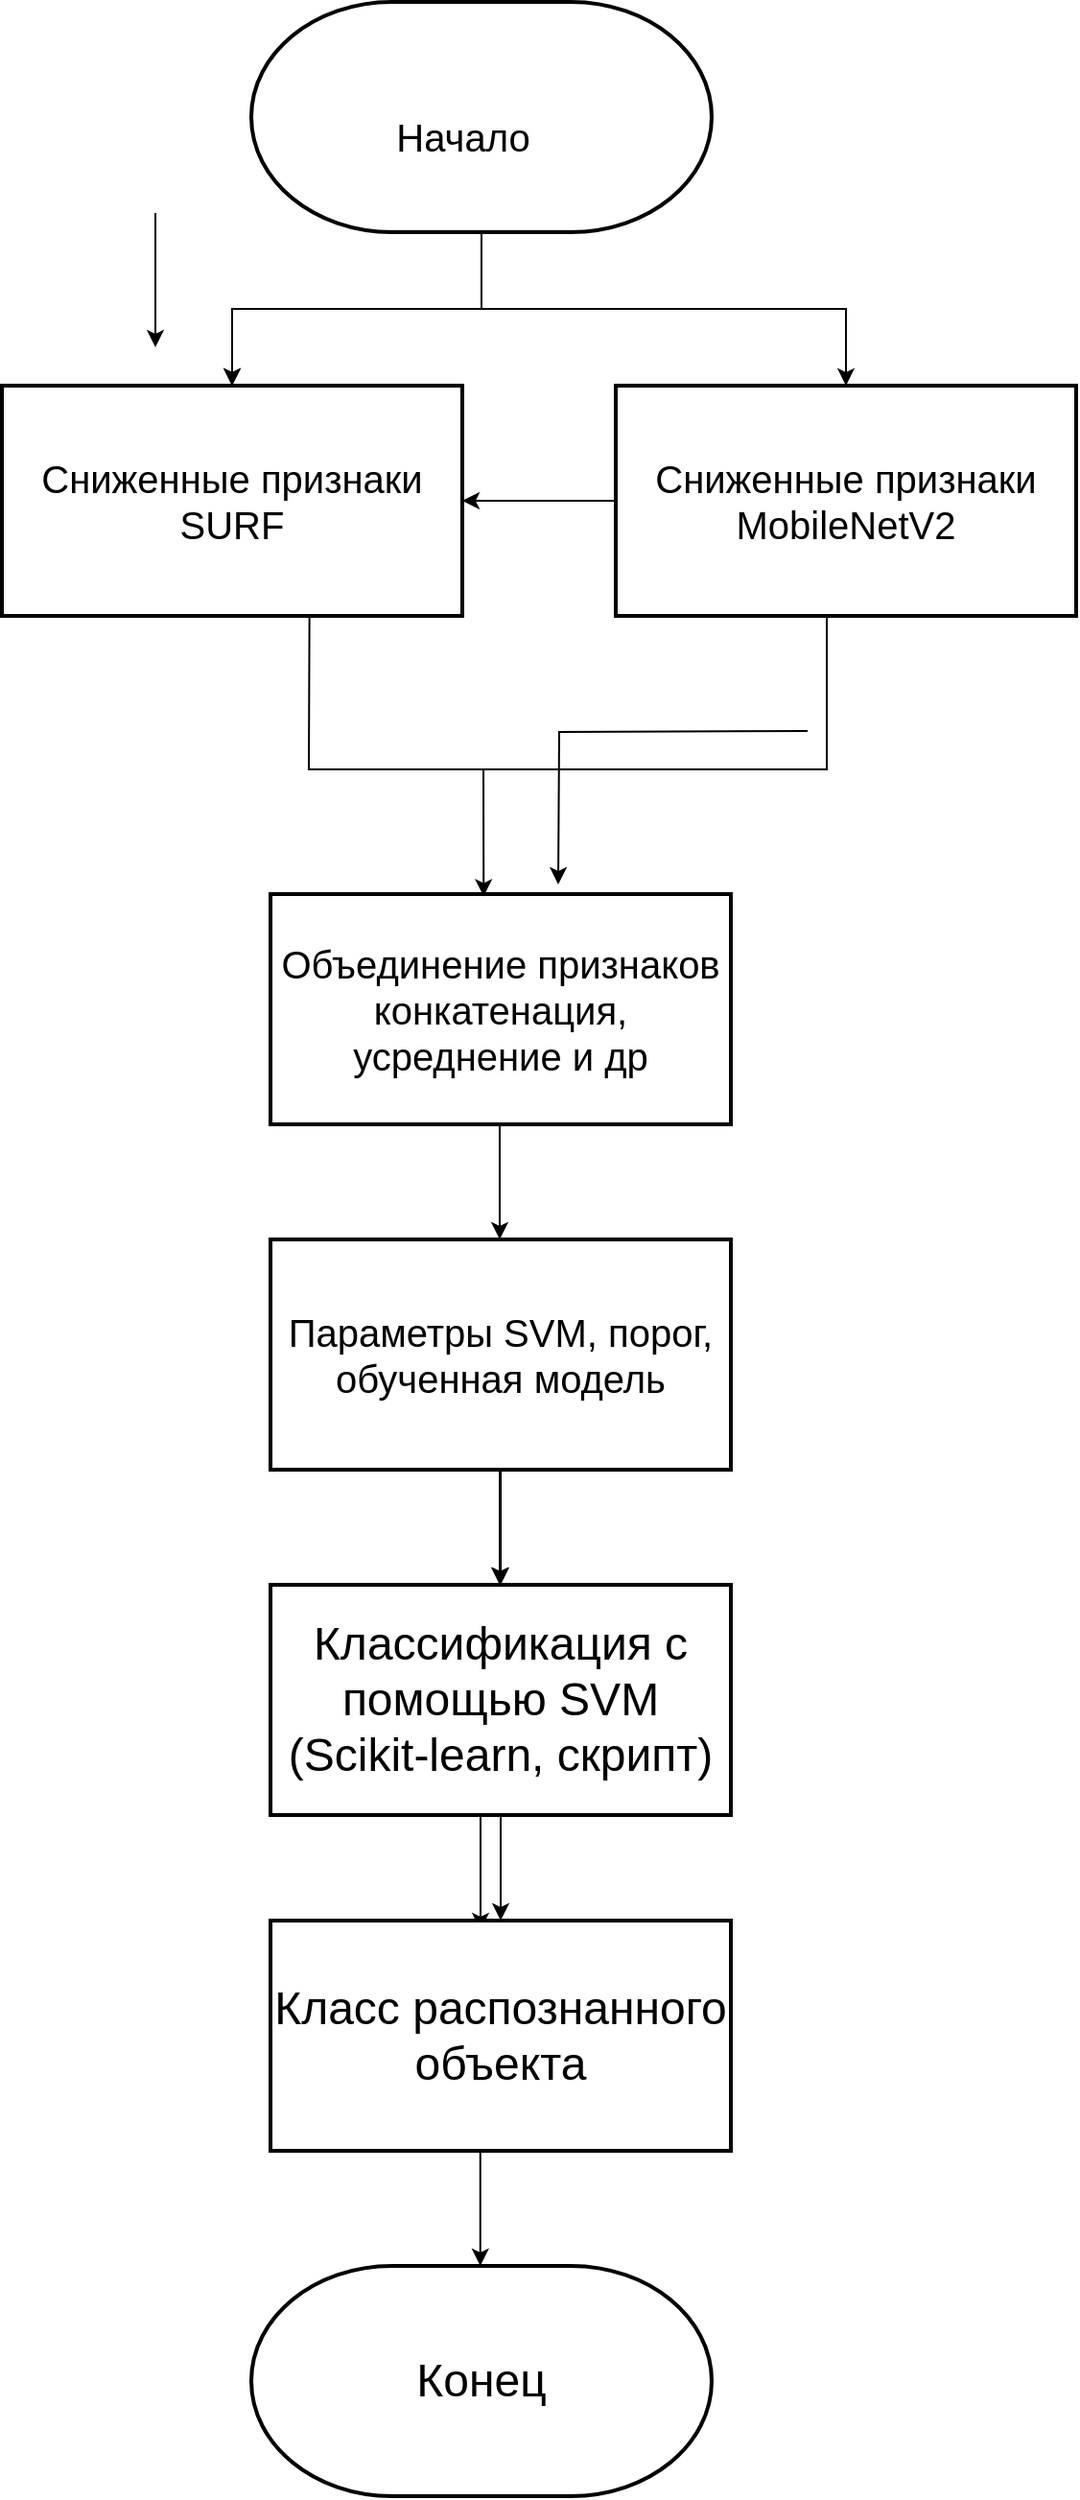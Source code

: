 <mxfile version="27.0.9">
  <diagram name="Page-1" id="tu3N3icy2xKlY-ze1ey9">
    <mxGraphModel dx="983" dy="578" grid="1" gridSize="10" guides="1" tooltips="1" connect="1" arrows="1" fold="1" page="1" pageScale="1" pageWidth="827" pageHeight="1169" background="light-dark(#FFFFFF,#FBFBFB)" math="0" shadow="0">
      <root>
        <mxCell id="0" />
        <mxCell id="1" parent="0" />
        <mxCell id="LH9CjniSUhLzyW_SUJpp-18" style="edgeStyle=orthogonalEdgeStyle;rounded=0;orthogonalLoop=1;jettySize=auto;html=1;exitX=0.5;exitY=1;exitDx=0;exitDy=0;exitPerimeter=0;entryX=0.5;entryY=0;entryDx=0;entryDy=0;strokeColor=light-dark(#000000,#010101);" edge="1" parent="1" source="LH9CjniSUhLzyW_SUJpp-1" target="LH9CjniSUhLzyW_SUJpp-13">
          <mxGeometry relative="1" as="geometry">
            <Array as="points">
              <mxPoint x="590" y="280" />
              <mxPoint x="460" y="280" />
            </Array>
          </mxGeometry>
        </mxCell>
        <mxCell id="LH9CjniSUhLzyW_SUJpp-20" value="" style="edgeStyle=orthogonalEdgeStyle;rounded=0;orthogonalLoop=1;jettySize=auto;html=1;strokeColor=light-dark(#000000,#010101);" edge="1" parent="1" source="LH9CjniSUhLzyW_SUJpp-1" target="LH9CjniSUhLzyW_SUJpp-13">
          <mxGeometry relative="1" as="geometry" />
        </mxCell>
        <mxCell id="LH9CjniSUhLzyW_SUJpp-1" value="" style="strokeWidth=2;html=1;shape=mxgraph.flowchart.terminator;whiteSpace=wrap;fillColor=light-dark(#FFFFFF,#FEFEFE);strokeColor=light-dark(#000000,#000000);fontColor=light-dark(#000000,#010101);" vertex="1" parent="1">
          <mxGeometry x="470" y="120" width="240" height="120" as="geometry" />
        </mxCell>
        <mxCell id="LH9CjniSUhLzyW_SUJpp-2" value="&lt;font style=&quot;font-size: 20px;&quot;&gt;Начало&lt;/font&gt;" style="text;html=1;align=center;verticalAlign=middle;resizable=0;points=[];autosize=1;strokeColor=none;fillColor=none;fontColor=light-dark(#000000,#010101);" vertex="1" parent="1">
          <mxGeometry x="535" y="170" width="90" height="40" as="geometry" />
        </mxCell>
        <mxCell id="LH9CjniSUhLzyW_SUJpp-4" value="&lt;font style=&quot;color: light-dark(rgb(0, 0, 0), rgb(0, 0, 0)); font-size: 20px;&quot;&gt;Объединение признаков&lt;/font&gt;&lt;div&gt;&lt;font style=&quot;&quot;&gt;&lt;font color=&quot;#000000&quot;&gt;&lt;span style=&quot;font-size: 20px;&quot;&gt;конкатенация, усреднение и др&lt;/span&gt;&lt;/font&gt;&lt;/font&gt;&lt;/div&gt;" style="rounded=0;whiteSpace=wrap;html=1;fillColor=light-dark(#FFFFFF,#FBFBFB);strokeColor=light-dark(#000000,#000000);strokeWidth=2;" vertex="1" parent="1">
          <mxGeometry x="480" y="585" width="240" height="120" as="geometry" />
        </mxCell>
        <mxCell id="LH9CjniSUhLzyW_SUJpp-5" value="" style="edgeStyle=orthogonalEdgeStyle;rounded=0;orthogonalLoop=1;jettySize=auto;html=1;" edge="1" parent="1" source="LH9CjniSUhLzyW_SUJpp-6" target="LH9CjniSUhLzyW_SUJpp-8">
          <mxGeometry relative="1" as="geometry" />
        </mxCell>
        <mxCell id="LH9CjniSUhLzyW_SUJpp-6" value="&lt;font style=&quot;color: light-dark(rgb(0, 0, 0), rgb(0, 0, 0)); font-size: 20px;&quot;&gt;Параметры SVM, порог, обученная модель&lt;/font&gt;" style="rounded=0;whiteSpace=wrap;html=1;fillColor=light-dark(#FFFFFF,#FBFBFB);strokeColor=light-dark(#000000,#000000);strokeWidth=2;" vertex="1" parent="1">
          <mxGeometry x="480" y="765" width="240" height="120" as="geometry" />
        </mxCell>
        <mxCell id="LH9CjniSUhLzyW_SUJpp-7" value="" style="endArrow=classic;html=1;rounded=0;strokeColor=light-dark(#000000,#000000);entryX=0.5;entryY=0;entryDx=0;entryDy=0;" edge="1" parent="1">
          <mxGeometry width="50" height="50" relative="1" as="geometry">
            <mxPoint x="599.5" y="705" as="sourcePoint" />
            <mxPoint x="599.5" y="765" as="targetPoint" />
          </mxGeometry>
        </mxCell>
        <mxCell id="LH9CjniSUhLzyW_SUJpp-27" value="" style="edgeStyle=orthogonalEdgeStyle;rounded=0;orthogonalLoop=1;jettySize=auto;html=1;" edge="1" parent="1" source="LH9CjniSUhLzyW_SUJpp-8" target="LH9CjniSUhLzyW_SUJpp-26">
          <mxGeometry relative="1" as="geometry" />
        </mxCell>
        <mxCell id="LH9CjniSUhLzyW_SUJpp-8" value="&lt;font style=&quot;color: light-dark(rgb(0, 0, 0), rgb(0, 0, 0)); font-size: 24px;&quot;&gt;Классификация с помощью SVM (Scikit-learn, скрипт)&lt;/font&gt;" style="rounded=0;whiteSpace=wrap;html=1;fillColor=light-dark(#FFFFFF,#FBFBFB);strokeColor=light-dark(#000000,#000000);strokeWidth=2;" vertex="1" parent="1">
          <mxGeometry x="480" y="945" width="240" height="120" as="geometry" />
        </mxCell>
        <mxCell id="LH9CjniSUhLzyW_SUJpp-9" value="" style="endArrow=classic;html=1;rounded=0;strokeColor=light-dark(#000000,#000000);entryX=0.5;entryY=0;entryDx=0;entryDy=0;" edge="1" parent="1">
          <mxGeometry width="50" height="50" relative="1" as="geometry">
            <mxPoint x="599.5" y="885" as="sourcePoint" />
            <mxPoint x="599.5" y="945" as="targetPoint" />
          </mxGeometry>
        </mxCell>
        <mxCell id="LH9CjniSUhLzyW_SUJpp-10" value="" style="endArrow=classic;html=1;rounded=0;strokeColor=light-dark(#000000,#000000);entryX=0.5;entryY=0;entryDx=0;entryDy=0;" edge="1" parent="1">
          <mxGeometry width="50" height="50" relative="1" as="geometry">
            <mxPoint x="589.5" y="1065" as="sourcePoint" />
            <mxPoint x="589.5" y="1125" as="targetPoint" />
          </mxGeometry>
        </mxCell>
        <mxCell id="LH9CjniSUhLzyW_SUJpp-11" value="&lt;font style=&quot;color: light-dark(rgb(0, 0, 0), rgb(3, 3, 3));&quot;&gt;&lt;span style=&quot;font-size: 24px;&quot;&gt;Конец&lt;/span&gt;&lt;/font&gt;" style="strokeWidth=2;html=1;shape=mxgraph.flowchart.terminator;whiteSpace=wrap;fillColor=light-dark(#FFFFFF,#FEFEFE);strokeColor=light-dark(#000000,#000000);fontColor=light-dark(#000000,#010101);" vertex="1" parent="1">
          <mxGeometry x="470" y="1300" width="240" height="120" as="geometry" />
        </mxCell>
        <mxCell id="LH9CjniSUhLzyW_SUJpp-13" value="&lt;font style=&quot;color: light-dark(rgb(0, 0, 0), rgb(0, 0, 0)); font-size: 20px;&quot;&gt;Сниженные признаки SURF&lt;/font&gt;" style="rounded=0;whiteSpace=wrap;html=1;fillColor=light-dark(#FFFFFF,#FBFBFB);strokeColor=light-dark(#000000,#000000);strokeWidth=2;" vertex="1" parent="1">
          <mxGeometry x="340" y="320" width="240" height="120" as="geometry" />
        </mxCell>
        <mxCell id="LH9CjniSUhLzyW_SUJpp-17" value="" style="edgeStyle=orthogonalEdgeStyle;rounded=0;orthogonalLoop=1;jettySize=auto;html=1;" edge="1" parent="1" source="LH9CjniSUhLzyW_SUJpp-15" target="LH9CjniSUhLzyW_SUJpp-13">
          <mxGeometry relative="1" as="geometry" />
        </mxCell>
        <mxCell id="LH9CjniSUhLzyW_SUJpp-15" value="&lt;font style=&quot;color: light-dark(rgb(0, 0, 0), rgb(0, 0, 0)); font-size: 20px;&quot;&gt;Сниженные признаки MobileNetV2&lt;/font&gt;" style="rounded=0;whiteSpace=wrap;html=1;fillColor=light-dark(#FFFFFF,#FBFBFB);strokeColor=light-dark(#000000,#000000);strokeWidth=2;" vertex="1" parent="1">
          <mxGeometry x="660" y="320" width="240" height="120" as="geometry" />
        </mxCell>
        <mxCell id="LH9CjniSUhLzyW_SUJpp-16" value="" style="endArrow=classic;html=1;rounded=0;" edge="1" parent="1">
          <mxGeometry width="50" height="50" relative="1" as="geometry">
            <mxPoint x="420" y="230" as="sourcePoint" />
            <mxPoint x="420" y="300" as="targetPoint" />
          </mxGeometry>
        </mxCell>
        <mxCell id="LH9CjniSUhLzyW_SUJpp-19" value="" style="endArrow=classic;html=1;rounded=0;strokeColor=light-dark(#000000,#030303);entryX=0.5;entryY=0;entryDx=0;entryDy=0;" edge="1" parent="1" target="LH9CjniSUhLzyW_SUJpp-15">
          <mxGeometry width="50" height="50" relative="1" as="geometry">
            <mxPoint x="590" y="280" as="sourcePoint" />
            <mxPoint x="770" y="290" as="targetPoint" />
            <Array as="points">
              <mxPoint x="780" y="280" />
            </Array>
          </mxGeometry>
        </mxCell>
        <mxCell id="LH9CjniSUhLzyW_SUJpp-21" value="" style="edgeStyle=orthogonalEdgeStyle;rounded=0;orthogonalLoop=1;jettySize=auto;html=1;" edge="1" parent="1">
          <mxGeometry relative="1" as="geometry">
            <mxPoint x="760" y="500" as="sourcePoint" />
            <mxPoint x="630" y="580" as="targetPoint" />
          </mxGeometry>
        </mxCell>
        <mxCell id="LH9CjniSUhLzyW_SUJpp-23" value="" style="endArrow=classic;html=1;rounded=0;strokeColor=light-dark(#000000,#030303);exitX=0.668;exitY=1.003;exitDx=0;exitDy=0;exitPerimeter=0;entryX=0.463;entryY=0.01;entryDx=0;entryDy=0;entryPerimeter=0;" edge="1" parent="1" source="LH9CjniSUhLzyW_SUJpp-13" target="LH9CjniSUhLzyW_SUJpp-4">
          <mxGeometry width="50" height="50" relative="1" as="geometry">
            <mxPoint x="500" y="480" as="sourcePoint" />
            <mxPoint x="550" y="580" as="targetPoint" />
            <Array as="points">
              <mxPoint x="500" y="520" />
              <mxPoint x="591" y="520" />
            </Array>
          </mxGeometry>
        </mxCell>
        <mxCell id="LH9CjniSUhLzyW_SUJpp-25" value="" style="endArrow=none;html=1;rounded=0;strokeColor=light-dark(#000000,#000000);" edge="1" parent="1">
          <mxGeometry width="50" height="50" relative="1" as="geometry">
            <mxPoint x="590" y="520" as="sourcePoint" />
            <mxPoint x="770" y="440" as="targetPoint" />
            <Array as="points">
              <mxPoint x="770" y="520" />
            </Array>
          </mxGeometry>
        </mxCell>
        <mxCell id="LH9CjniSUhLzyW_SUJpp-26" value="&lt;font style=&quot;color: light-dark(rgb(0, 0, 0), rgb(0, 0, 0)); font-size: 24px;&quot;&gt;Класс распознанного объекта&lt;/font&gt;" style="rounded=0;whiteSpace=wrap;html=1;fillColor=light-dark(#FFFFFF,#FBFBFB);strokeColor=light-dark(#000000,#000000);strokeWidth=2;" vertex="1" parent="1">
          <mxGeometry x="480" y="1120" width="240" height="120" as="geometry" />
        </mxCell>
        <mxCell id="LH9CjniSUhLzyW_SUJpp-28" value="" style="endArrow=classic;html=1;rounded=0;strokeColor=light-dark(#000000,#000000);entryX=0.5;entryY=0;entryDx=0;entryDy=0;" edge="1" parent="1">
          <mxGeometry width="50" height="50" relative="1" as="geometry">
            <mxPoint x="589.38" y="1240" as="sourcePoint" />
            <mxPoint x="589.38" y="1300" as="targetPoint" />
          </mxGeometry>
        </mxCell>
      </root>
    </mxGraphModel>
  </diagram>
</mxfile>
